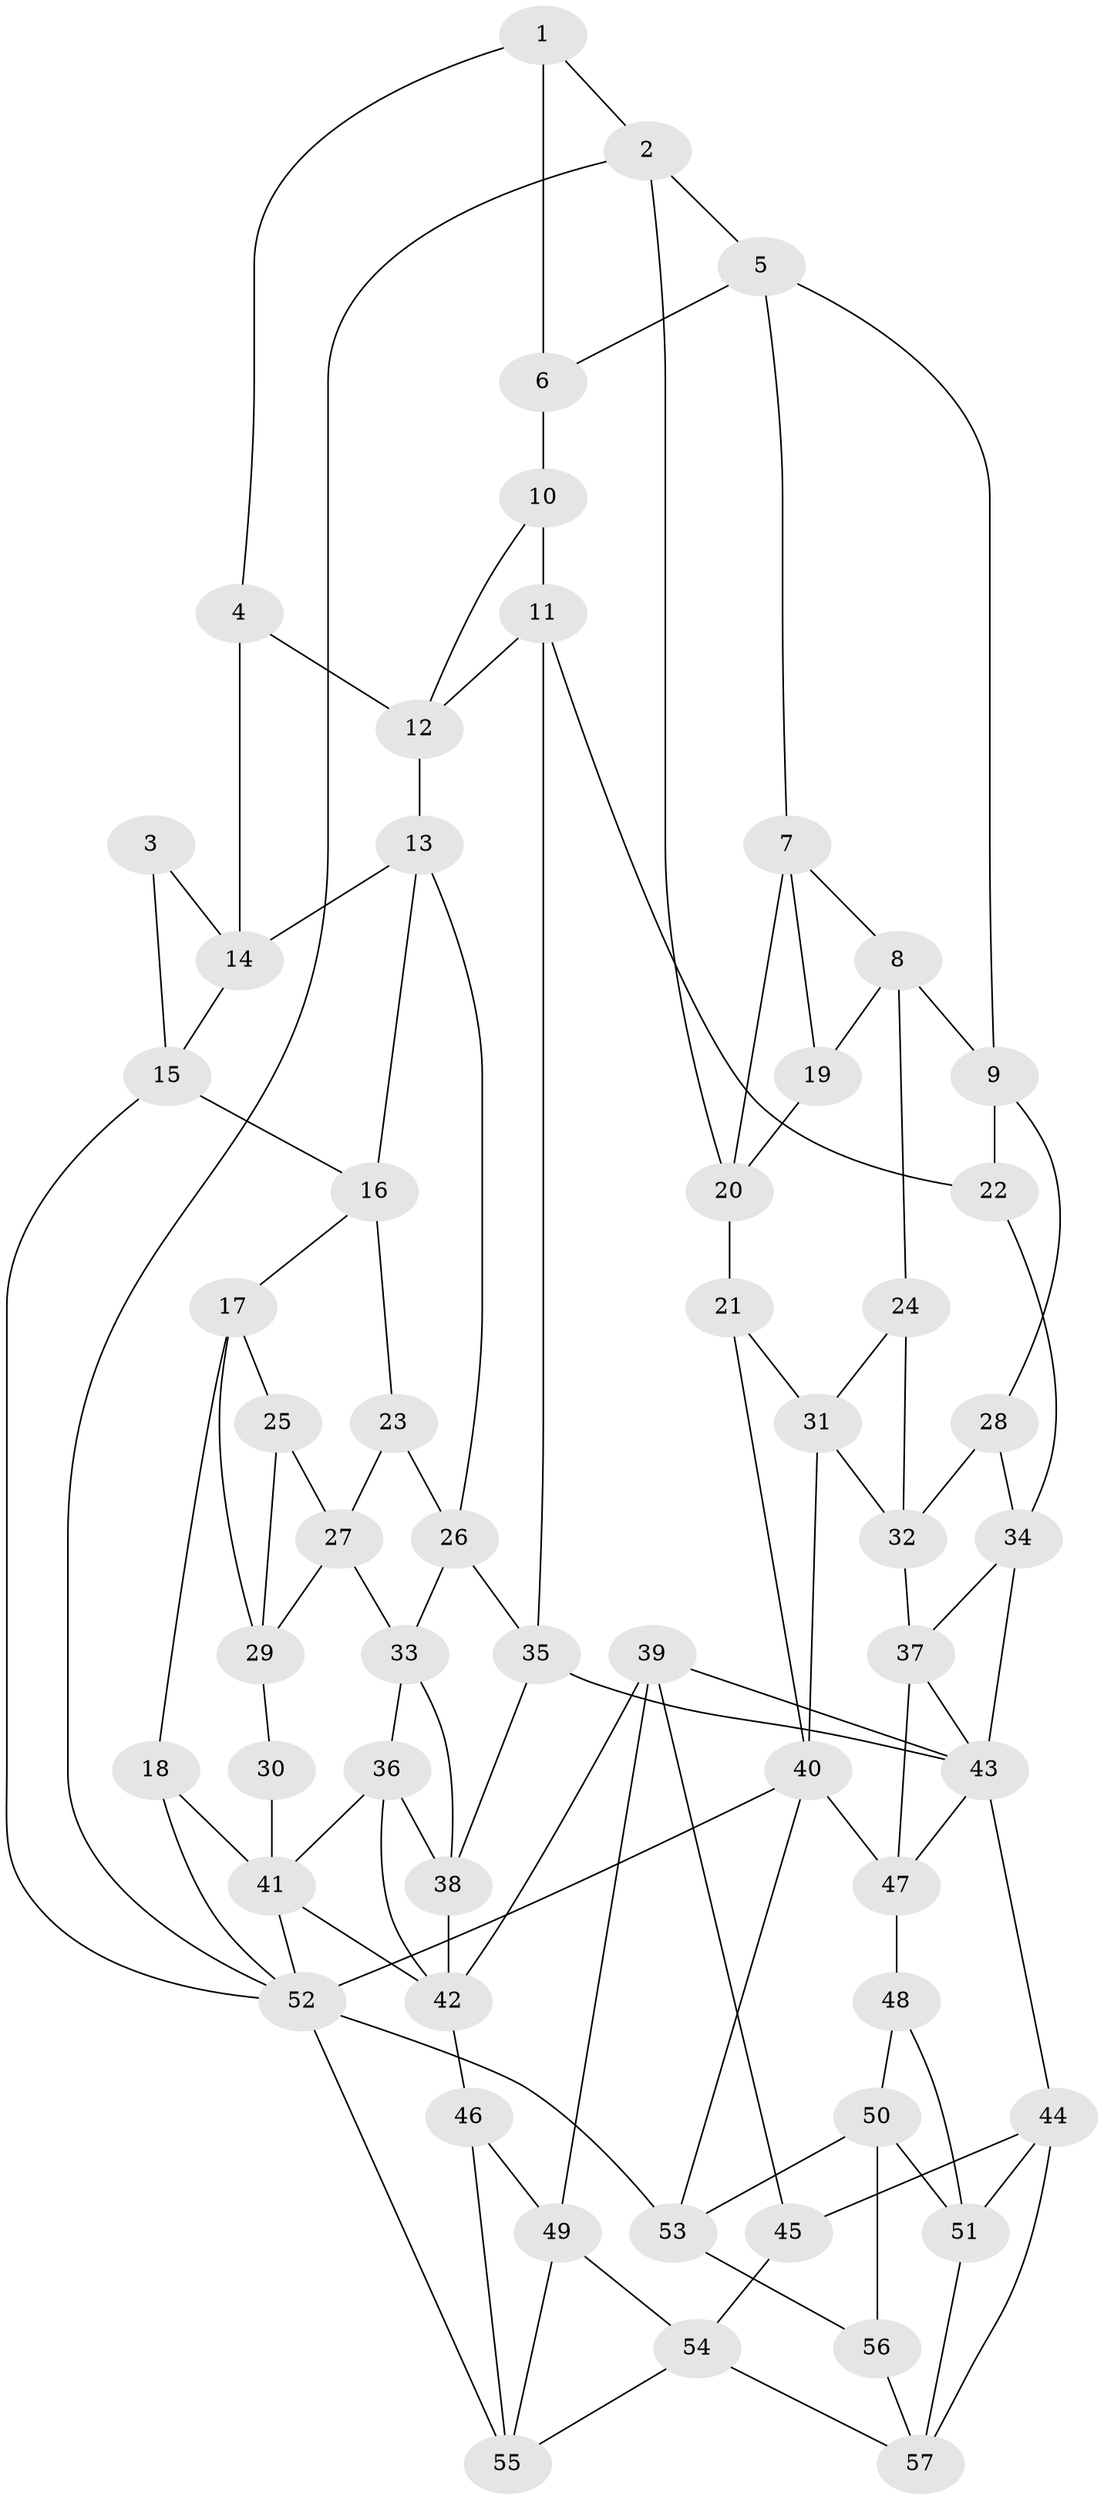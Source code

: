 // original degree distribution, {3: 0.017543859649122806, 4: 0.22807017543859648, 5: 0.543859649122807, 6: 0.21052631578947367}
// Generated by graph-tools (version 1.1) at 2025/51/03/09/25 03:51:02]
// undirected, 57 vertices, 108 edges
graph export_dot {
graph [start="1"]
  node [color=gray90,style=filled];
  1;
  2;
  3;
  4;
  5;
  6;
  7;
  8;
  9;
  10;
  11;
  12;
  13;
  14;
  15;
  16;
  17;
  18;
  19;
  20;
  21;
  22;
  23;
  24;
  25;
  26;
  27;
  28;
  29;
  30;
  31;
  32;
  33;
  34;
  35;
  36;
  37;
  38;
  39;
  40;
  41;
  42;
  43;
  44;
  45;
  46;
  47;
  48;
  49;
  50;
  51;
  52;
  53;
  54;
  55;
  56;
  57;
  1 -- 2 [weight=1.0];
  1 -- 4 [weight=1.0];
  1 -- 6 [weight=1.0];
  2 -- 5 [weight=1.0];
  2 -- 20 [weight=1.0];
  2 -- 52 [weight=1.0];
  3 -- 14 [weight=1.0];
  3 -- 15 [weight=1.0];
  4 -- 12 [weight=1.0];
  4 -- 14 [weight=1.0];
  5 -- 6 [weight=1.0];
  5 -- 7 [weight=1.0];
  5 -- 9 [weight=1.0];
  6 -- 10 [weight=2.0];
  7 -- 8 [weight=1.0];
  7 -- 19 [weight=1.0];
  7 -- 20 [weight=1.0];
  8 -- 9 [weight=1.0];
  8 -- 19 [weight=1.0];
  8 -- 24 [weight=1.0];
  9 -- 22 [weight=1.0];
  9 -- 28 [weight=1.0];
  10 -- 11 [weight=1.0];
  10 -- 12 [weight=1.0];
  11 -- 12 [weight=1.0];
  11 -- 22 [weight=1.0];
  11 -- 35 [weight=1.0];
  12 -- 13 [weight=1.0];
  13 -- 14 [weight=1.0];
  13 -- 16 [weight=1.0];
  13 -- 26 [weight=1.0];
  14 -- 15 [weight=1.0];
  15 -- 16 [weight=1.0];
  15 -- 52 [weight=1.0];
  16 -- 17 [weight=1.0];
  16 -- 23 [weight=1.0];
  17 -- 18 [weight=1.0];
  17 -- 25 [weight=1.0];
  17 -- 29 [weight=1.0];
  18 -- 41 [weight=1.0];
  18 -- 52 [weight=1.0];
  19 -- 20 [weight=1.0];
  20 -- 21 [weight=1.0];
  21 -- 31 [weight=1.0];
  21 -- 40 [weight=1.0];
  22 -- 34 [weight=1.0];
  23 -- 26 [weight=1.0];
  23 -- 27 [weight=1.0];
  24 -- 31 [weight=1.0];
  24 -- 32 [weight=1.0];
  25 -- 27 [weight=1.0];
  25 -- 29 [weight=1.0];
  26 -- 33 [weight=1.0];
  26 -- 35 [weight=1.0];
  27 -- 29 [weight=1.0];
  27 -- 33 [weight=1.0];
  28 -- 32 [weight=1.0];
  28 -- 34 [weight=1.0];
  29 -- 30 [weight=1.0];
  30 -- 41 [weight=2.0];
  31 -- 32 [weight=1.0];
  31 -- 40 [weight=1.0];
  32 -- 37 [weight=1.0];
  33 -- 36 [weight=1.0];
  33 -- 38 [weight=1.0];
  34 -- 37 [weight=1.0];
  34 -- 43 [weight=1.0];
  35 -- 38 [weight=1.0];
  35 -- 43 [weight=1.0];
  36 -- 38 [weight=2.0];
  36 -- 41 [weight=1.0];
  36 -- 42 [weight=1.0];
  37 -- 43 [weight=1.0];
  37 -- 47 [weight=1.0];
  38 -- 42 [weight=1.0];
  39 -- 42 [weight=1.0];
  39 -- 43 [weight=1.0];
  39 -- 45 [weight=1.0];
  39 -- 49 [weight=1.0];
  40 -- 47 [weight=1.0];
  40 -- 52 [weight=2.0];
  40 -- 53 [weight=1.0];
  41 -- 42 [weight=1.0];
  41 -- 52 [weight=1.0];
  42 -- 46 [weight=1.0];
  43 -- 44 [weight=1.0];
  43 -- 47 [weight=1.0];
  44 -- 45 [weight=1.0];
  44 -- 51 [weight=1.0];
  44 -- 57 [weight=1.0];
  45 -- 54 [weight=1.0];
  46 -- 49 [weight=1.0];
  46 -- 55 [weight=1.0];
  47 -- 48 [weight=1.0];
  48 -- 50 [weight=1.0];
  48 -- 51 [weight=1.0];
  49 -- 54 [weight=1.0];
  49 -- 55 [weight=1.0];
  50 -- 51 [weight=1.0];
  50 -- 53 [weight=1.0];
  50 -- 56 [weight=1.0];
  51 -- 57 [weight=1.0];
  52 -- 53 [weight=1.0];
  52 -- 55 [weight=1.0];
  53 -- 56 [weight=1.0];
  54 -- 55 [weight=1.0];
  54 -- 57 [weight=1.0];
  56 -- 57 [weight=1.0];
}
